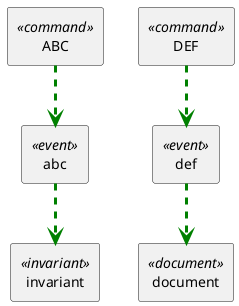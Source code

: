 @startuml
skinparam componentStyle rectangle
skinparam rectangle {
	backgroundColor<<event>> Orange
	backgroundColor<<command>> LightBlue
	backgroundColor<<external>> Pink
	backgroundColor<<document>> Green
	backgroundColor<<invariant>> Yellow
}
component C0 <<command>> [
ABC
]
component C1 <<event>> [
abc
]
C0 .[#green,thickness=3].> C1
component C2 <<invariant>> [ 
invariant
]
C1 .[#green,thickness=3].> C2
component C3 <<command>> [
DEF
]
C0 -[hidden]right-> C3
component C4 <<event>> [
def
]
C3 .[#green,thickness=3].> C4
component C5 <<document>> [
document
]
C4 .[#green,thickness=3].> C5
@enduml
